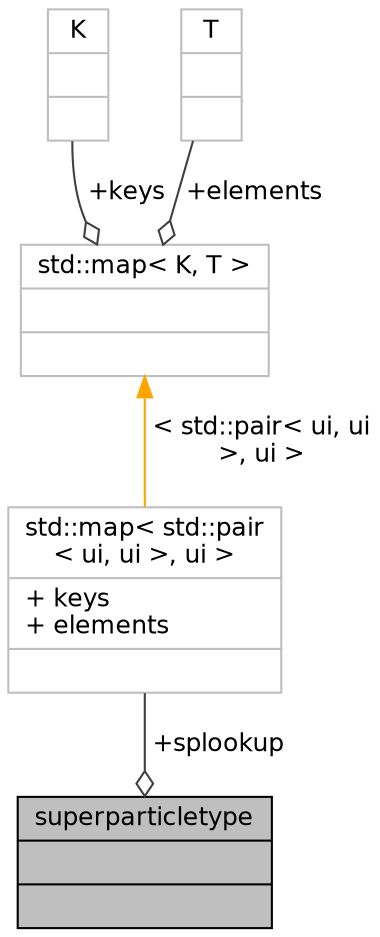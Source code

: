 digraph "superparticletype"
{
 // INTERACTIVE_SVG=YES
 // LATEX_PDF_SIZE
  bgcolor="transparent";
  edge [fontname="Helvetica",fontsize="12",labelfontname="Helvetica",labelfontsize="12"];
  node [fontname="Helvetica",fontsize="12",shape=record];
  Node1 [label="{superparticletype\n||}",height=0.2,width=0.4,color="black", fillcolor="grey75", style="filled", fontcolor="black",tooltip="This structure caries a lookup device for a specific super particle type."];
  Node2 -> Node1 [color="grey25",fontsize="12",style="solid",label=" +splookup" ,arrowhead="odiamond",fontname="Helvetica"];
  Node2 [label="{std::map\< std::pair\l\< ui, ui \>, ui \>\n|+ keys\l+ elements\l|}",height=0.2,width=0.4,color="grey75",tooltip=" "];
  Node3 -> Node2 [dir="back",color="orange",fontsize="12",style="solid",label=" \< std::pair\< ui, ui\l \>, ui \>" ,fontname="Helvetica"];
  Node3 [label="{std::map\< K, T \>\n||}",height=0.2,width=0.4,color="grey75",tooltip="STL class."];
  Node4 -> Node3 [color="grey25",fontsize="12",style="solid",label=" +keys" ,arrowhead="odiamond",fontname="Helvetica"];
  Node4 [label="{K\n||}",height=0.2,width=0.4,color="grey75",tooltip=" "];
  Node5 -> Node3 [color="grey25",fontsize="12",style="solid",label=" +elements" ,arrowhead="odiamond",fontname="Helvetica"];
  Node5 [label="{T\n||}",height=0.2,width=0.4,color="grey75",tooltip=" "];
}
